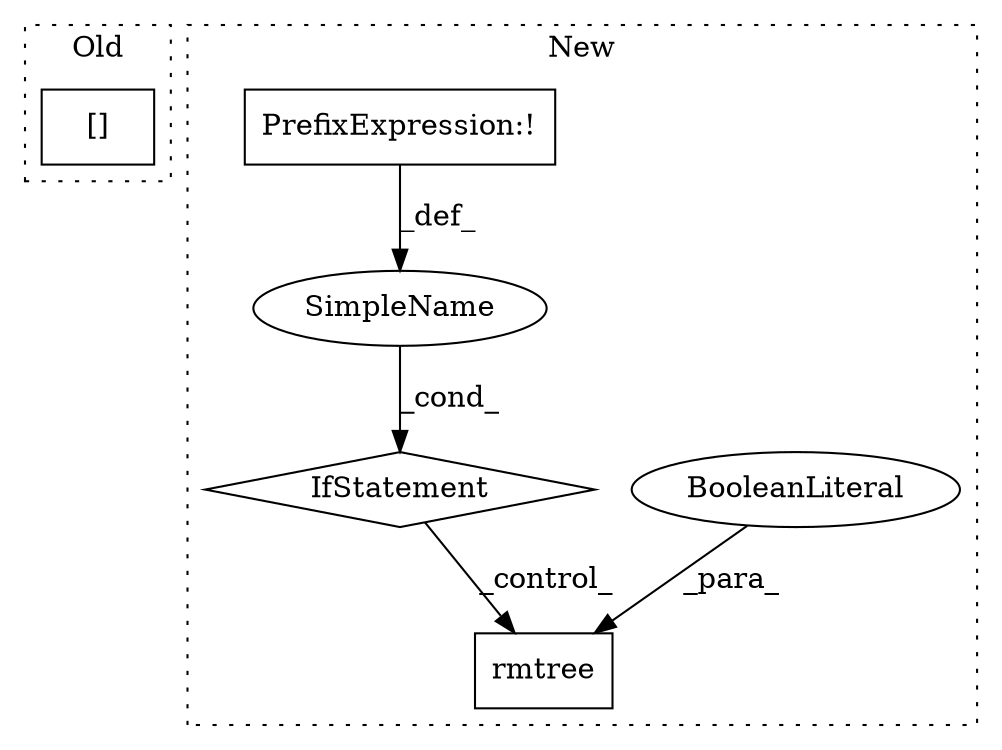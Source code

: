 digraph G {
subgraph cluster0 {
1 [label="[]" a="2" s="5355,5376" l="9,1" shape="box"];
label = "Old";
style="dotted";
}
subgraph cluster1 {
2 [label="rmtree" a="32" s="5268,5292" l="7,1" shape="box"];
3 [label="IfStatement" a="25" s="5231,5251" l="4,2" shape="diamond"];
4 [label="SimpleName" a="42" s="" l="" shape="ellipse"];
5 [label="BooleanLiteral" a="9" s="5288" l="4" shape="ellipse"];
6 [label="PrefixExpression:!" a="38" s="5235" l="1" shape="box"];
label = "New";
style="dotted";
}
3 -> 2 [label="_control_"];
4 -> 3 [label="_cond_"];
5 -> 2 [label="_para_"];
6 -> 4 [label="_def_"];
}